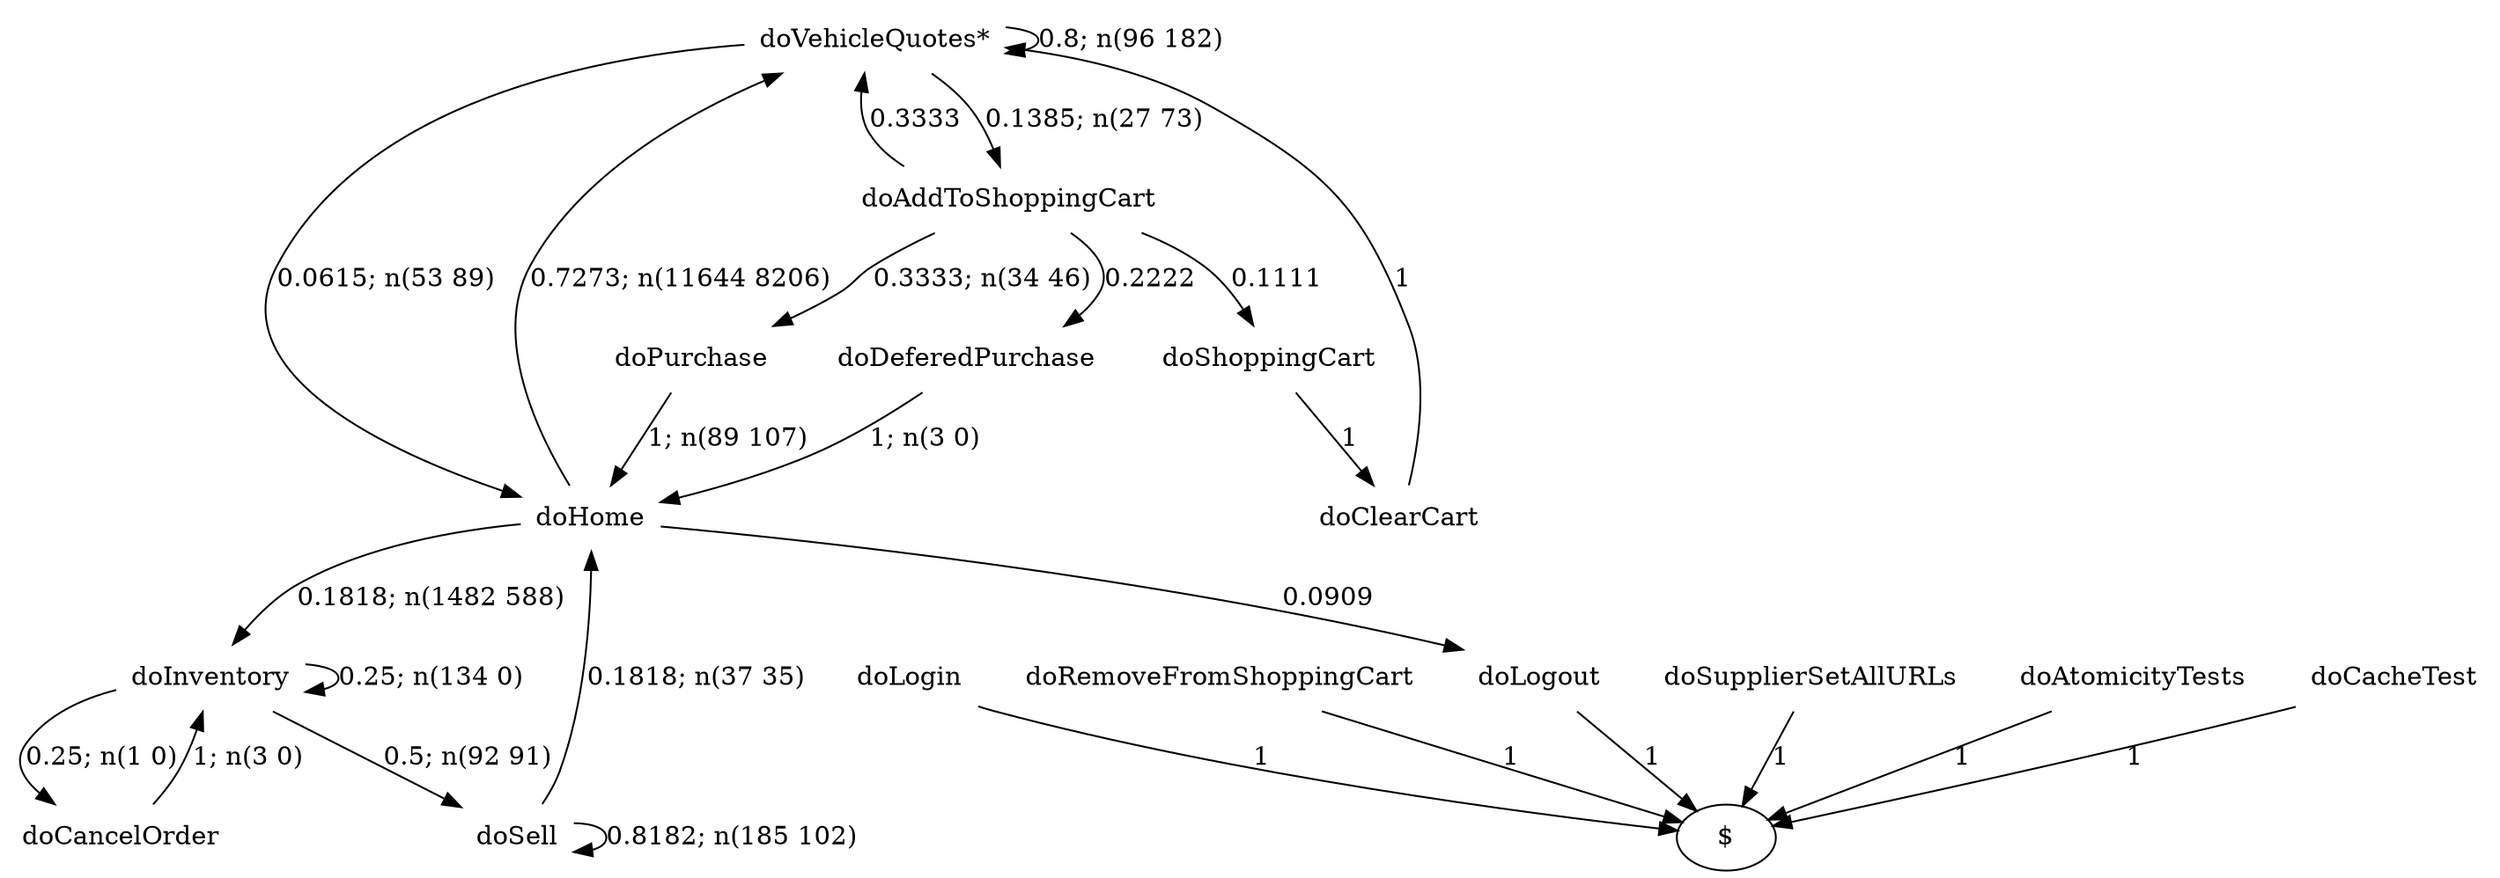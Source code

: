 digraph G {"doVehicleQuotes*" [label="doVehicleQuotes*",shape=none];"doSupplierSetAllURLs" [label="doSupplierSetAllURLs",shape=none];"doAtomicityTests" [label="doAtomicityTests",shape=none];"doCacheTest" [label="doCacheTest",shape=none];"doLogin" [label="doLogin",shape=none];"doAddToShoppingCart" [label="doAddToShoppingCart",shape=none];"doDeferedPurchase" [label="doDeferedPurchase",shape=none];"doHome" [label="doHome",shape=none];"doShoppingCart" [label="doShoppingCart",shape=none];"doClearCart" [label="doClearCart",shape=none];"doPurchase" [label="doPurchase",shape=none];"doInventory" [label="doInventory",shape=none];"doSell" [label="doSell",shape=none];"doLogout" [label="doLogout",shape=none];"doCancelOrder" [label="doCancelOrder",shape=none];"doRemoveFromShoppingCart" [label="doRemoveFromShoppingCart",shape=none];"doVehicleQuotes*"->"doVehicleQuotes*" [style=solid,label="0.8; n(96 182)"];"doVehicleQuotes*"->"doAddToShoppingCart" [style=solid,label="0.1385; n(27 73)"];"doVehicleQuotes*"->"doHome" [style=solid,label="0.0615; n(53 89)"];"doSupplierSetAllURLs"->"$" [style=solid,label="1"];"doAtomicityTests"->"$" [style=solid,label="1"];"doCacheTest"->"$" [style=solid,label="1"];"doLogin"->"$" [style=solid,label="1"];"doAddToShoppingCart"->"doVehicleQuotes*" [style=solid,label="0.3333"];"doAddToShoppingCart"->"doDeferedPurchase" [style=solid,label="0.2222"];"doAddToShoppingCart"->"doShoppingCart" [style=solid,label="0.1111"];"doAddToShoppingCart"->"doPurchase" [style=solid,label="0.3333; n(34 46)"];"doDeferedPurchase"->"doHome" [style=solid,label="1; n(3 0)"];"doHome"->"doVehicleQuotes*" [style=solid,label="0.7273; n(11644 8206)"];"doHome"->"doInventory" [style=solid,label="0.1818; n(1482 588)"];"doHome"->"doLogout" [style=solid,label="0.0909"];"doShoppingCart"->"doClearCart" [style=solid,label="1"];"doClearCart"->"doVehicleQuotes*" [style=solid,label="1"];"doPurchase"->"doHome" [style=solid,label="1; n(89 107)"];"doInventory"->"doInventory" [style=solid,label="0.25; n(134 0)"];"doInventory"->"doSell" [style=solid,label="0.5; n(92 91)"];"doInventory"->"doCancelOrder" [style=solid,label="0.25; n(1 0)"];"doSell"->"doHome" [style=solid,label="0.1818; n(37 35)"];"doSell"->"doSell" [style=solid,label="0.8182; n(185 102)"];"doLogout"->"$" [style=solid,label="1"];"doCancelOrder"->"doInventory" [style=solid,label="1; n(3 0)"];"doRemoveFromShoppingCart"->"$" [style=solid,label="1"];}